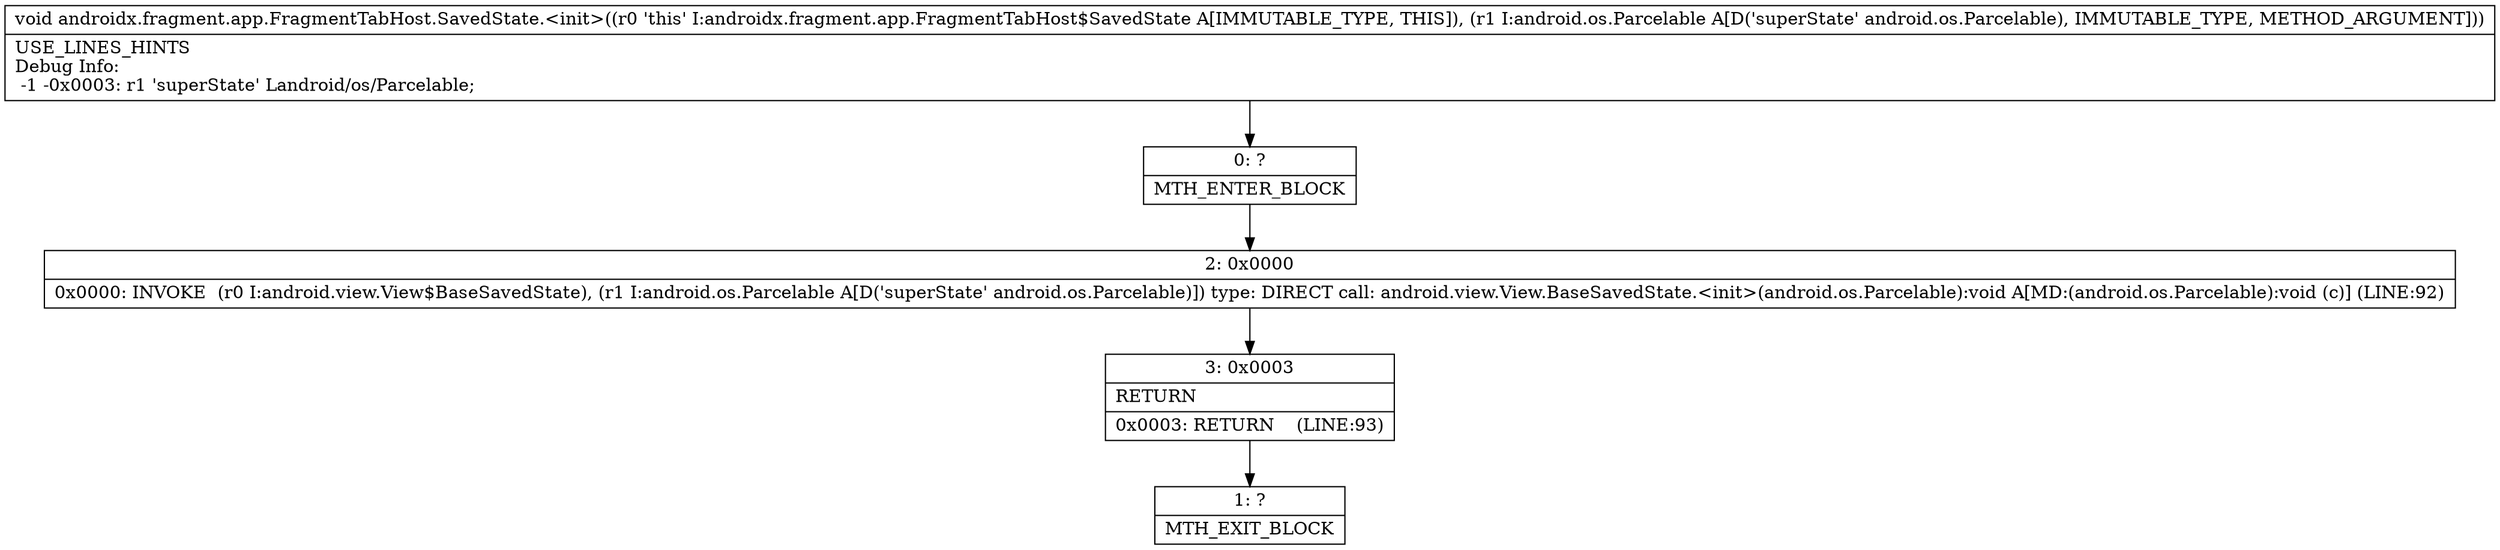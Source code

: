 digraph "CFG forandroidx.fragment.app.FragmentTabHost.SavedState.\<init\>(Landroid\/os\/Parcelable;)V" {
Node_0 [shape=record,label="{0\:\ ?|MTH_ENTER_BLOCK\l}"];
Node_2 [shape=record,label="{2\:\ 0x0000|0x0000: INVOKE  (r0 I:android.view.View$BaseSavedState), (r1 I:android.os.Parcelable A[D('superState' android.os.Parcelable)]) type: DIRECT call: android.view.View.BaseSavedState.\<init\>(android.os.Parcelable):void A[MD:(android.os.Parcelable):void (c)] (LINE:92)\l}"];
Node_3 [shape=record,label="{3\:\ 0x0003|RETURN\l|0x0003: RETURN    (LINE:93)\l}"];
Node_1 [shape=record,label="{1\:\ ?|MTH_EXIT_BLOCK\l}"];
MethodNode[shape=record,label="{void androidx.fragment.app.FragmentTabHost.SavedState.\<init\>((r0 'this' I:androidx.fragment.app.FragmentTabHost$SavedState A[IMMUTABLE_TYPE, THIS]), (r1 I:android.os.Parcelable A[D('superState' android.os.Parcelable), IMMUTABLE_TYPE, METHOD_ARGUMENT]))  | USE_LINES_HINTS\lDebug Info:\l  \-1 \-0x0003: r1 'superState' Landroid\/os\/Parcelable;\l}"];
MethodNode -> Node_0;Node_0 -> Node_2;
Node_2 -> Node_3;
Node_3 -> Node_1;
}

